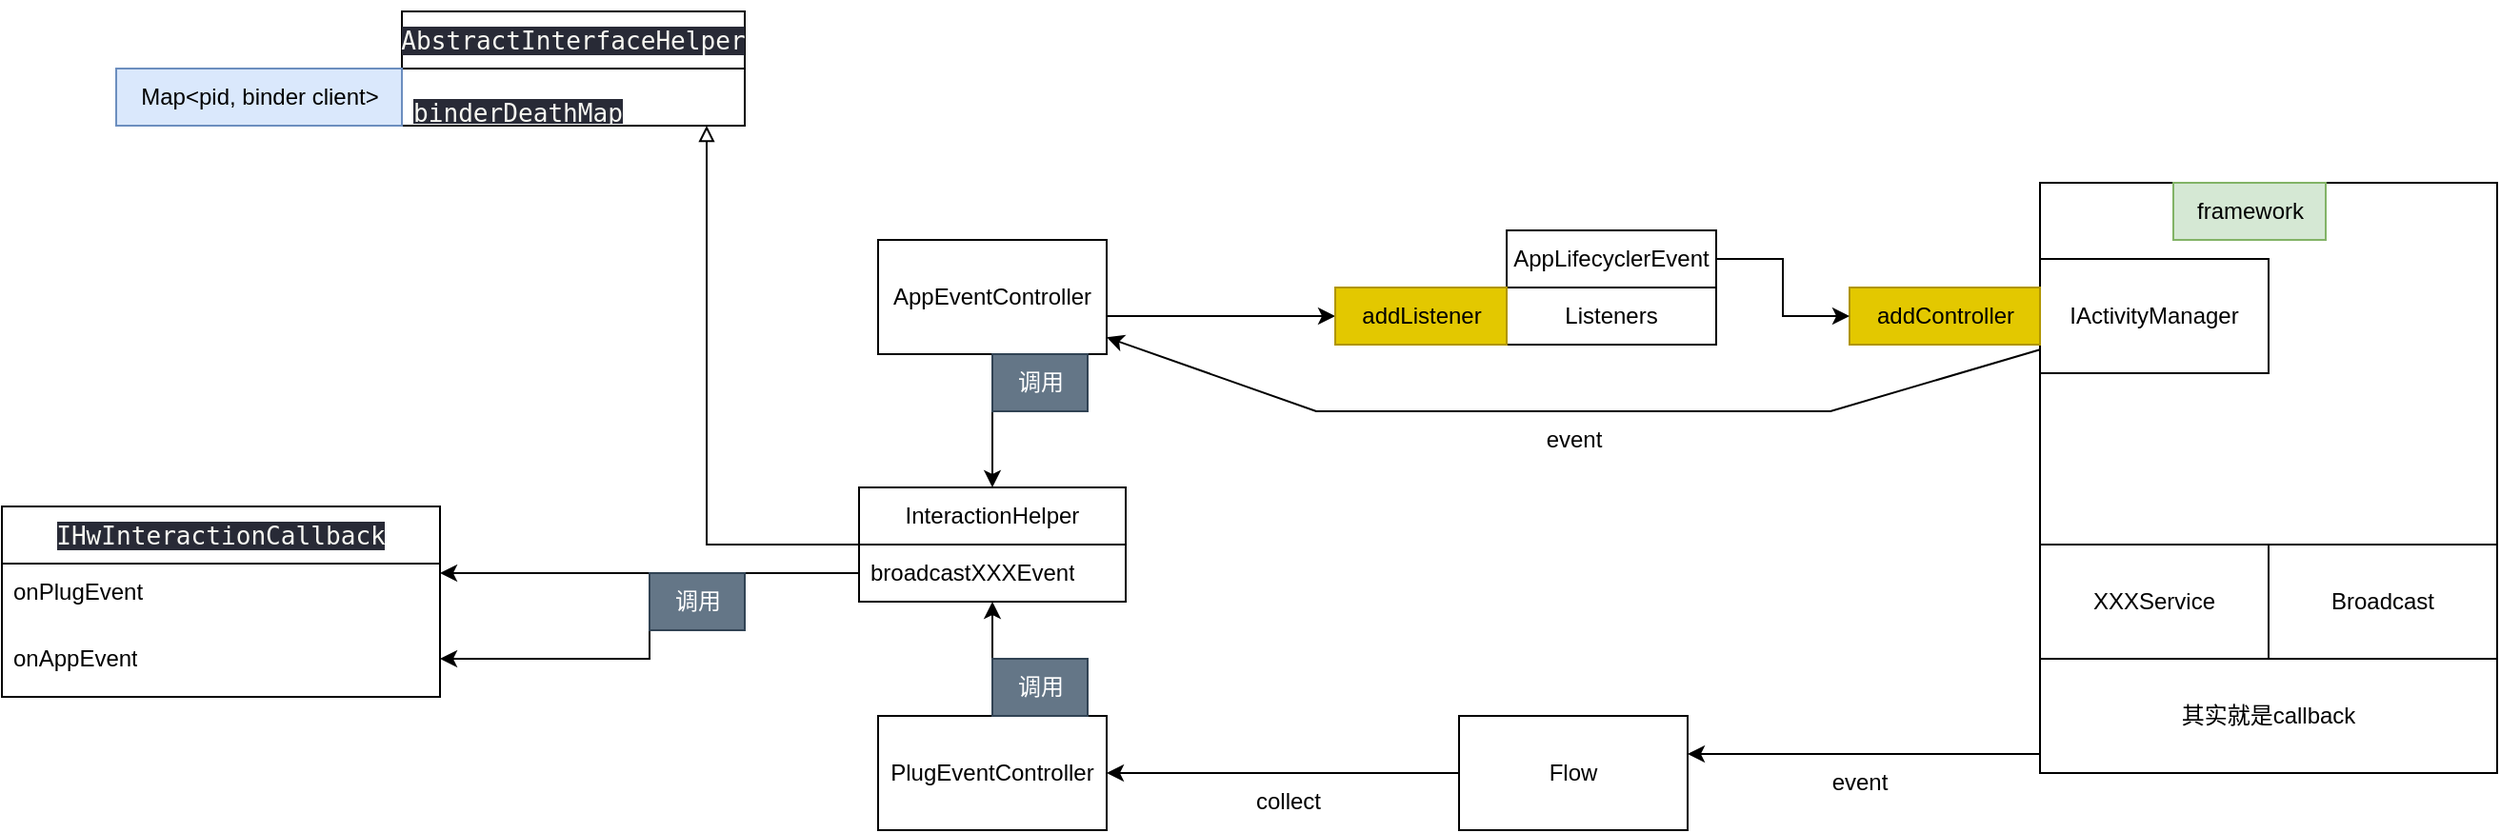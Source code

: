 <mxfile version="22.1.3" type="github">
  <diagram name="第 1 页" id="lvjemA2xEv6mycSAy2Vi">
    <mxGraphModel dx="2261" dy="738" grid="1" gridSize="10" guides="1" tooltips="1" connect="1" arrows="1" fold="1" page="1" pageScale="1" pageWidth="827" pageHeight="1169" math="0" shadow="0">
      <root>
        <mxCell id="0" />
        <mxCell id="1" parent="0" />
        <mxCell id="lztWq5X_nUzuxm9hb4JQ-2" value="&lt;div style=&quot;background-color:#282a36;color:#f8f8f2;font-family:&#39;JetBrains Mono&#39;,monospace;font-size:9.8pt;&quot;&gt;&lt;pre&gt;AbstractInterfaceHelper&lt;/pre&gt;&lt;/div&gt;" style="swimlane;fontStyle=0;childLayout=stackLayout;horizontal=1;startSize=30;horizontalStack=0;resizeParent=1;resizeParentMax=0;resizeLast=0;collapsible=1;marginBottom=0;whiteSpace=wrap;html=1;" vertex="1" parent="1">
          <mxGeometry x="-470" y="410" width="180" height="60" as="geometry" />
        </mxCell>
        <mxCell id="lztWq5X_nUzuxm9hb4JQ-3" value="&lt;div style=&quot;background-color:#282a36;color:#f8f8f2;font-family:&#39;JetBrains Mono&#39;,monospace;font-size:9.8pt;&quot;&gt;&lt;pre&gt;binderDeathMap&lt;/pre&gt;&lt;/div&gt;" style="text;strokeColor=none;fillColor=none;align=left;verticalAlign=middle;spacingLeft=4;spacingRight=4;overflow=hidden;points=[[0,0.5],[1,0.5]];portConstraint=eastwest;rotatable=0;whiteSpace=wrap;html=1;" vertex="1" parent="lztWq5X_nUzuxm9hb4JQ-2">
          <mxGeometry y="30" width="180" height="30" as="geometry" />
        </mxCell>
        <mxCell id="lztWq5X_nUzuxm9hb4JQ-6" value="Map&amp;lt;pid, binder client&amp;gt;" style="text;html=1;align=center;verticalAlign=middle;resizable=0;points=[];autosize=1;strokeColor=#6c8ebf;fillColor=#dae8fc;" vertex="1" parent="1">
          <mxGeometry x="-620" y="440" width="150" height="30" as="geometry" />
        </mxCell>
        <mxCell id="lztWq5X_nUzuxm9hb4JQ-7" value="" style="whiteSpace=wrap;html=1;aspect=fixed;" vertex="1" parent="1">
          <mxGeometry x="390" y="500" width="240" height="240" as="geometry" />
        </mxCell>
        <mxCell id="lztWq5X_nUzuxm9hb4JQ-8" value="framework" style="text;html=1;align=center;verticalAlign=middle;resizable=0;points=[];autosize=1;strokeColor=#82b366;fillColor=#d5e8d4;" vertex="1" parent="1">
          <mxGeometry x="460" y="500" width="80" height="30" as="geometry" />
        </mxCell>
        <mxCell id="lztWq5X_nUzuxm9hb4JQ-9" value="IActivityManager" style="rounded=0;whiteSpace=wrap;html=1;" vertex="1" parent="1">
          <mxGeometry x="390" y="540" width="120" height="60" as="geometry" />
        </mxCell>
        <mxCell id="lztWq5X_nUzuxm9hb4JQ-10" value="addController" style="text;html=1;align=center;verticalAlign=middle;resizable=0;points=[];autosize=1;strokeColor=#B09500;fillColor=#e3c800;fontColor=#000000;" vertex="1" parent="1">
          <mxGeometry x="290" y="555" width="100" height="30" as="geometry" />
        </mxCell>
        <mxCell id="lztWq5X_nUzuxm9hb4JQ-13" style="edgeStyle=orthogonalEdgeStyle;rounded=0;orthogonalLoop=1;jettySize=auto;html=1;" edge="1" parent="1" source="lztWq5X_nUzuxm9hb4JQ-11" target="lztWq5X_nUzuxm9hb4JQ-10">
          <mxGeometry relative="1" as="geometry">
            <Array as="points">
              <mxPoint x="255" y="540" />
              <mxPoint x="255" y="570" />
            </Array>
          </mxGeometry>
        </mxCell>
        <mxCell id="lztWq5X_nUzuxm9hb4JQ-11" value="AppLifecyclerEvent" style="rounded=0;whiteSpace=wrap;html=1;" vertex="1" parent="1">
          <mxGeometry x="110" y="525" width="110" height="30" as="geometry" />
        </mxCell>
        <mxCell id="lztWq5X_nUzuxm9hb4JQ-12" value="Listeners" style="whiteSpace=wrap;html=1;" vertex="1" parent="1">
          <mxGeometry x="110" y="555" width="110" height="30" as="geometry" />
        </mxCell>
        <mxCell id="lztWq5X_nUzuxm9hb4JQ-17" style="edgeStyle=orthogonalEdgeStyle;rounded=0;orthogonalLoop=1;jettySize=auto;html=1;" edge="1" parent="1" source="lztWq5X_nUzuxm9hb4JQ-14" target="lztWq5X_nUzuxm9hb4JQ-16">
          <mxGeometry relative="1" as="geometry">
            <Array as="points">
              <mxPoint x="-60" y="570" />
              <mxPoint x="-60" y="570" />
            </Array>
          </mxGeometry>
        </mxCell>
        <mxCell id="lztWq5X_nUzuxm9hb4JQ-22" style="edgeStyle=orthogonalEdgeStyle;rounded=0;orthogonalLoop=1;jettySize=auto;html=1;" edge="1" parent="1" source="lztWq5X_nUzuxm9hb4JQ-14" target="lztWq5X_nUzuxm9hb4JQ-18">
          <mxGeometry relative="1" as="geometry" />
        </mxCell>
        <mxCell id="lztWq5X_nUzuxm9hb4JQ-14" value="AppEventController" style="rounded=0;whiteSpace=wrap;html=1;" vertex="1" parent="1">
          <mxGeometry x="-220" y="530" width="120" height="60" as="geometry" />
        </mxCell>
        <mxCell id="lztWq5X_nUzuxm9hb4JQ-16" value="addListener" style="text;html=1;align=center;verticalAlign=middle;resizable=0;points=[];autosize=1;strokeColor=#B09500;fillColor=#e3c800;fontColor=#000000;" vertex="1" parent="1">
          <mxGeometry x="20" y="555" width="90" height="30" as="geometry" />
        </mxCell>
        <mxCell id="lztWq5X_nUzuxm9hb4JQ-24" style="edgeStyle=orthogonalEdgeStyle;rounded=0;orthogonalLoop=1;jettySize=auto;html=1;endArrow=block;endFill=0;" edge="1" parent="1" source="lztWq5X_nUzuxm9hb4JQ-18" target="lztWq5X_nUzuxm9hb4JQ-2">
          <mxGeometry relative="1" as="geometry">
            <Array as="points">
              <mxPoint x="-310" y="690" />
            </Array>
          </mxGeometry>
        </mxCell>
        <mxCell id="lztWq5X_nUzuxm9hb4JQ-18" value="InteractionHelper" style="swimlane;fontStyle=0;childLayout=stackLayout;horizontal=1;startSize=30;horizontalStack=0;resizeParent=1;resizeParentMax=0;resizeLast=0;collapsible=1;marginBottom=0;whiteSpace=wrap;html=1;" vertex="1" parent="1">
          <mxGeometry x="-230" y="660" width="140" height="60" as="geometry" />
        </mxCell>
        <mxCell id="lztWq5X_nUzuxm9hb4JQ-19" value="broadcastXXXEvent" style="text;strokeColor=none;fillColor=none;align=left;verticalAlign=middle;spacingLeft=4;spacingRight=4;overflow=hidden;points=[[0,0.5],[1,0.5]];portConstraint=eastwest;rotatable=0;whiteSpace=wrap;html=1;" vertex="1" parent="lztWq5X_nUzuxm9hb4JQ-18">
          <mxGeometry y="30" width="140" height="30" as="geometry" />
        </mxCell>
        <mxCell id="lztWq5X_nUzuxm9hb4JQ-23" value="调用" style="text;html=1;align=center;verticalAlign=middle;resizable=0;points=[];autosize=1;strokeColor=#314354;fillColor=#647687;fontColor=#ffffff;" vertex="1" parent="1">
          <mxGeometry x="-160" y="590" width="50" height="30" as="geometry" />
        </mxCell>
        <mxCell id="lztWq5X_nUzuxm9hb4JQ-39" style="edgeStyle=orthogonalEdgeStyle;rounded=0;orthogonalLoop=1;jettySize=auto;html=1;" edge="1" parent="1" source="lztWq5X_nUzuxm9hb4JQ-25" target="lztWq5X_nUzuxm9hb4JQ-19">
          <mxGeometry relative="1" as="geometry">
            <Array as="points">
              <mxPoint x="-160" y="720" />
              <mxPoint x="-160" y="720" />
            </Array>
          </mxGeometry>
        </mxCell>
        <mxCell id="lztWq5X_nUzuxm9hb4JQ-25" value="PlugEventController" style="rounded=0;whiteSpace=wrap;html=1;" vertex="1" parent="1">
          <mxGeometry x="-220" y="780" width="120" height="60" as="geometry" />
        </mxCell>
        <mxCell id="lztWq5X_nUzuxm9hb4JQ-32" value="XXXService" style="rounded=0;whiteSpace=wrap;html=1;" vertex="1" parent="1">
          <mxGeometry x="390" y="690" width="120" height="60" as="geometry" />
        </mxCell>
        <mxCell id="lztWq5X_nUzuxm9hb4JQ-33" value="Broadcast" style="rounded=0;whiteSpace=wrap;html=1;" vertex="1" parent="1">
          <mxGeometry x="510" y="690" width="120" height="60" as="geometry" />
        </mxCell>
        <mxCell id="lztWq5X_nUzuxm9hb4JQ-38" style="edgeStyle=orthogonalEdgeStyle;rounded=0;orthogonalLoop=1;jettySize=auto;html=1;" edge="1" parent="1" source="lztWq5X_nUzuxm9hb4JQ-37" target="lztWq5X_nUzuxm9hb4JQ-52">
          <mxGeometry relative="1" as="geometry">
            <mxPoint x="230" y="790" as="targetPoint" />
            <Array as="points">
              <mxPoint x="300" y="800" />
              <mxPoint x="300" y="800" />
            </Array>
          </mxGeometry>
        </mxCell>
        <mxCell id="lztWq5X_nUzuxm9hb4JQ-37" value="其实就是callback" style="rounded=0;whiteSpace=wrap;html=1;" vertex="1" parent="1">
          <mxGeometry x="390" y="750" width="240" height="60" as="geometry" />
        </mxCell>
        <mxCell id="lztWq5X_nUzuxm9hb4JQ-40" value="调用" style="text;html=1;align=center;verticalAlign=middle;resizable=0;points=[];autosize=1;strokeColor=#314354;fillColor=#647687;fontColor=#ffffff;" vertex="1" parent="1">
          <mxGeometry x="-160" y="750" width="50" height="30" as="geometry" />
        </mxCell>
        <mxCell id="lztWq5X_nUzuxm9hb4JQ-42" value="&lt;div style=&quot;background-color:#282a36;color:#f8f8f2;font-family:&#39;JetBrains Mono&#39;,monospace;font-size:9.8pt;&quot;&gt;&lt;pre&gt;IHwInteractionCallback&lt;/pre&gt;&lt;/div&gt;" style="swimlane;fontStyle=0;childLayout=stackLayout;horizontal=1;startSize=30;horizontalStack=0;resizeParent=1;resizeParentMax=0;resizeLast=0;collapsible=1;marginBottom=0;whiteSpace=wrap;html=1;" vertex="1" parent="1">
          <mxGeometry x="-680" y="670" width="230" height="100" as="geometry" />
        </mxCell>
        <mxCell id="lztWq5X_nUzuxm9hb4JQ-43" value="onPlugEvent" style="text;strokeColor=none;fillColor=none;align=left;verticalAlign=middle;spacingLeft=4;spacingRight=4;overflow=hidden;points=[[0,0.5],[1,0.5]];portConstraint=eastwest;rotatable=0;whiteSpace=wrap;html=1;" vertex="1" parent="lztWq5X_nUzuxm9hb4JQ-42">
          <mxGeometry y="30" width="230" height="30" as="geometry" />
        </mxCell>
        <mxCell id="lztWq5X_nUzuxm9hb4JQ-45" value="onAppEvent" style="text;strokeColor=none;fillColor=none;align=left;verticalAlign=middle;spacingLeft=4;spacingRight=4;overflow=hidden;points=[[0,0.5],[1,0.5]];portConstraint=eastwest;rotatable=0;whiteSpace=wrap;html=1;" vertex="1" parent="lztWq5X_nUzuxm9hb4JQ-42">
          <mxGeometry y="60" width="230" height="40" as="geometry" />
        </mxCell>
        <mxCell id="lztWq5X_nUzuxm9hb4JQ-46" value="" style="endArrow=classic;html=1;rounded=0;" edge="1" parent="1" source="lztWq5X_nUzuxm9hb4JQ-9" target="lztWq5X_nUzuxm9hb4JQ-14">
          <mxGeometry width="50" height="50" relative="1" as="geometry">
            <mxPoint x="180" y="720" as="sourcePoint" />
            <mxPoint x="230" y="670" as="targetPoint" />
            <Array as="points">
              <mxPoint x="280" y="620" />
              <mxPoint x="150" y="620" />
              <mxPoint x="10" y="620" />
            </Array>
          </mxGeometry>
        </mxCell>
        <mxCell id="lztWq5X_nUzuxm9hb4JQ-47" value="event" style="text;html=1;align=center;verticalAlign=middle;resizable=0;points=[];autosize=1;strokeColor=none;fillColor=none;" vertex="1" parent="1">
          <mxGeometry x="120" y="620" width="50" height="30" as="geometry" />
        </mxCell>
        <mxCell id="lztWq5X_nUzuxm9hb4JQ-48" value="event" style="text;html=1;align=center;verticalAlign=middle;resizable=0;points=[];autosize=1;strokeColor=none;fillColor=none;" vertex="1" parent="1">
          <mxGeometry x="270" y="800" width="50" height="30" as="geometry" />
        </mxCell>
        <mxCell id="lztWq5X_nUzuxm9hb4JQ-49" style="edgeStyle=orthogonalEdgeStyle;rounded=0;orthogonalLoop=1;jettySize=auto;html=1;" edge="1" parent="1" source="lztWq5X_nUzuxm9hb4JQ-19" target="lztWq5X_nUzuxm9hb4JQ-42">
          <mxGeometry relative="1" as="geometry">
            <Array as="points">
              <mxPoint x="-390" y="705" />
              <mxPoint x="-390" y="705" />
            </Array>
          </mxGeometry>
        </mxCell>
        <mxCell id="lztWq5X_nUzuxm9hb4JQ-50" style="edgeStyle=orthogonalEdgeStyle;rounded=0;orthogonalLoop=1;jettySize=auto;html=1;" edge="1" parent="1" source="lztWq5X_nUzuxm9hb4JQ-19" target="lztWq5X_nUzuxm9hb4JQ-45">
          <mxGeometry relative="1" as="geometry">
            <Array as="points">
              <mxPoint x="-340" y="705" />
              <mxPoint x="-340" y="750" />
            </Array>
          </mxGeometry>
        </mxCell>
        <mxCell id="lztWq5X_nUzuxm9hb4JQ-51" value="调用" style="text;html=1;align=center;verticalAlign=middle;resizable=0;points=[];autosize=1;strokeColor=#314354;fillColor=#647687;fontColor=#ffffff;" vertex="1" parent="1">
          <mxGeometry x="-340" y="705" width="50" height="30" as="geometry" />
        </mxCell>
        <mxCell id="lztWq5X_nUzuxm9hb4JQ-54" style="edgeStyle=orthogonalEdgeStyle;rounded=0;orthogonalLoop=1;jettySize=auto;html=1;exitX=0;exitY=0.5;exitDx=0;exitDy=0;" edge="1" parent="1" source="lztWq5X_nUzuxm9hb4JQ-52" target="lztWq5X_nUzuxm9hb4JQ-25">
          <mxGeometry relative="1" as="geometry" />
        </mxCell>
        <mxCell id="lztWq5X_nUzuxm9hb4JQ-52" value="Flow" style="rounded=0;whiteSpace=wrap;html=1;" vertex="1" parent="1">
          <mxGeometry x="85" y="780" width="120" height="60" as="geometry" />
        </mxCell>
        <mxCell id="lztWq5X_nUzuxm9hb4JQ-55" value="collect" style="text;html=1;align=center;verticalAlign=middle;resizable=0;points=[];autosize=1;strokeColor=none;fillColor=none;" vertex="1" parent="1">
          <mxGeometry x="-35" y="810" width="60" height="30" as="geometry" />
        </mxCell>
      </root>
    </mxGraphModel>
  </diagram>
</mxfile>

